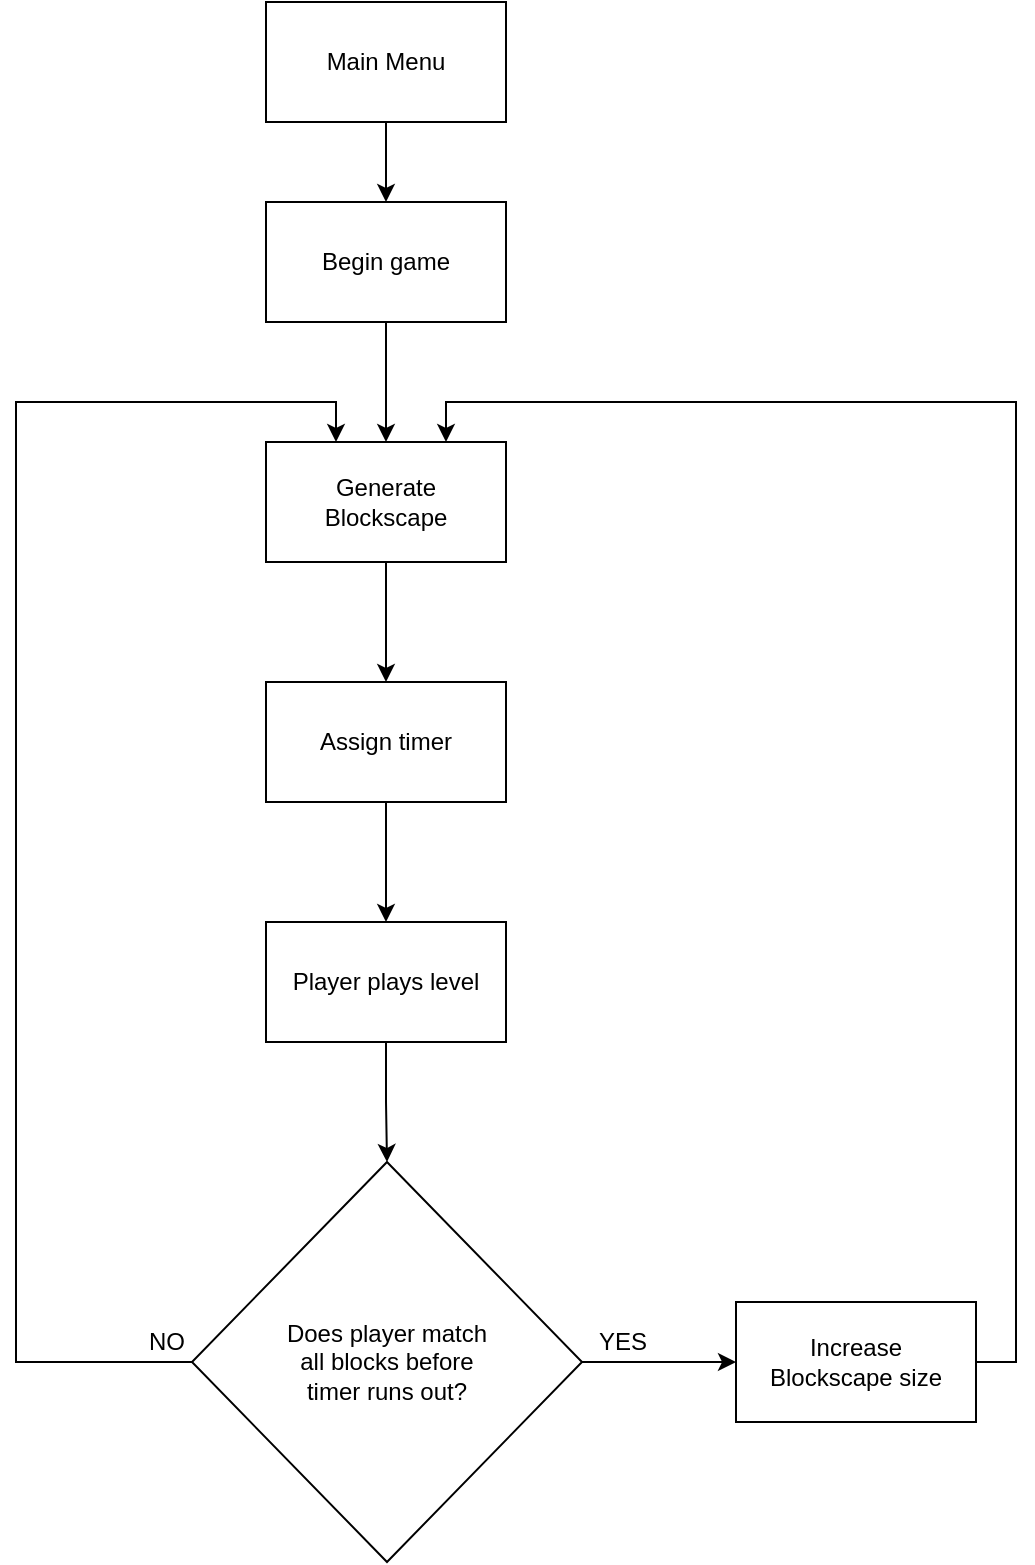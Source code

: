 <mxfile version="15.4.0" type="device"><diagram id="TTpHgTBw8HCxhnDDCtUN" name="Page-1"><mxGraphModel dx="893" dy="793" grid="1" gridSize="10" guides="1" tooltips="1" connect="1" arrows="1" fold="1" page="1" pageScale="1" pageWidth="850" pageHeight="1100" math="0" shadow="0"><root><mxCell id="0"/><mxCell id="1" parent="0"/><mxCell id="2EtratBXqXgW45YDMN8r-12" style="edgeStyle=orthogonalEdgeStyle;rounded=0;orthogonalLoop=1;jettySize=auto;html=1;exitX=0.5;exitY=1;exitDx=0;exitDy=0;entryX=0.5;entryY=0;entryDx=0;entryDy=0;" edge="1" parent="1" source="2EtratBXqXgW45YDMN8r-1" target="2EtratBXqXgW45YDMN8r-2"><mxGeometry relative="1" as="geometry"/></mxCell><mxCell id="2EtratBXqXgW45YDMN8r-1" value="Generate &lt;br&gt;Blockscape" style="rounded=0;whiteSpace=wrap;html=1;" vertex="1" parent="1"><mxGeometry x="325" y="260" width="120" height="60" as="geometry"/></mxCell><mxCell id="2EtratBXqXgW45YDMN8r-11" style="edgeStyle=orthogonalEdgeStyle;rounded=0;orthogonalLoop=1;jettySize=auto;html=1;exitX=0.5;exitY=1;exitDx=0;exitDy=0;entryX=0.5;entryY=0;entryDx=0;entryDy=0;" edge="1" parent="1" source="2EtratBXqXgW45YDMN8r-2" target="2EtratBXqXgW45YDMN8r-3"><mxGeometry relative="1" as="geometry"/></mxCell><mxCell id="2EtratBXqXgW45YDMN8r-2" value="Assign timer" style="rounded=0;whiteSpace=wrap;html=1;" vertex="1" parent="1"><mxGeometry x="325" y="380" width="120" height="60" as="geometry"/></mxCell><mxCell id="2EtratBXqXgW45YDMN8r-10" style="edgeStyle=orthogonalEdgeStyle;rounded=0;orthogonalLoop=1;jettySize=auto;html=1;exitX=0.5;exitY=1;exitDx=0;exitDy=0;entryX=0.5;entryY=0;entryDx=0;entryDy=0;" edge="1" parent="1" source="2EtratBXqXgW45YDMN8r-3" target="2EtratBXqXgW45YDMN8r-5"><mxGeometry relative="1" as="geometry"/></mxCell><mxCell id="2EtratBXqXgW45YDMN8r-3" value="Player plays level" style="rounded=0;whiteSpace=wrap;html=1;" vertex="1" parent="1"><mxGeometry x="325" y="500" width="120" height="60" as="geometry"/></mxCell><mxCell id="2EtratBXqXgW45YDMN8r-9" style="edgeStyle=orthogonalEdgeStyle;rounded=0;orthogonalLoop=1;jettySize=auto;html=1;exitX=1;exitY=0.5;exitDx=0;exitDy=0;entryX=0;entryY=0.5;entryDx=0;entryDy=0;" edge="1" parent="1" source="2EtratBXqXgW45YDMN8r-5" target="2EtratBXqXgW45YDMN8r-7"><mxGeometry relative="1" as="geometry"/></mxCell><mxCell id="2EtratBXqXgW45YDMN8r-13" style="edgeStyle=orthogonalEdgeStyle;rounded=0;orthogonalLoop=1;jettySize=auto;html=1;exitX=0;exitY=0.5;exitDx=0;exitDy=0;" edge="1" parent="1" source="2EtratBXqXgW45YDMN8r-5"><mxGeometry relative="1" as="geometry"><mxPoint x="360" y="260" as="targetPoint"/><Array as="points"><mxPoint x="200" y="720"/><mxPoint x="200" y="240"/><mxPoint x="360" y="240"/></Array></mxGeometry></mxCell><mxCell id="2EtratBXqXgW45YDMN8r-5" value="Does player match &lt;br&gt;all blocks before &lt;br&gt;timer runs out?" style="rhombus;whiteSpace=wrap;html=1;" vertex="1" parent="1"><mxGeometry x="288" y="620" width="195" height="200" as="geometry"/></mxCell><mxCell id="2EtratBXqXgW45YDMN8r-14" style="edgeStyle=orthogonalEdgeStyle;rounded=0;orthogonalLoop=1;jettySize=auto;html=1;exitX=1;exitY=0.5;exitDx=0;exitDy=0;entryX=0.75;entryY=0;entryDx=0;entryDy=0;" edge="1" parent="1" source="2EtratBXqXgW45YDMN8r-7" target="2EtratBXqXgW45YDMN8r-1"><mxGeometry relative="1" as="geometry"/></mxCell><mxCell id="2EtratBXqXgW45YDMN8r-7" value="Increase &lt;br&gt;Blockscape size" style="rounded=0;whiteSpace=wrap;html=1;" vertex="1" parent="1"><mxGeometry x="560" y="690" width="120" height="60" as="geometry"/></mxCell><mxCell id="2EtratBXqXgW45YDMN8r-15" value="NO" style="text;html=1;align=center;verticalAlign=middle;resizable=0;points=[];autosize=1;strokeColor=none;fillColor=none;" vertex="1" parent="1"><mxGeometry x="260" y="700" width="30" height="20" as="geometry"/></mxCell><mxCell id="2EtratBXqXgW45YDMN8r-16" value="YES" style="text;html=1;align=center;verticalAlign=middle;resizable=0;points=[];autosize=1;strokeColor=none;fillColor=none;" vertex="1" parent="1"><mxGeometry x="483" y="700" width="40" height="20" as="geometry"/></mxCell><mxCell id="2EtratBXqXgW45YDMN8r-20" style="edgeStyle=orthogonalEdgeStyle;rounded=0;orthogonalLoop=1;jettySize=auto;html=1;exitX=0.5;exitY=1;exitDx=0;exitDy=0;entryX=0.5;entryY=0;entryDx=0;entryDy=0;" edge="1" parent="1" source="2EtratBXqXgW45YDMN8r-17" target="2EtratBXqXgW45YDMN8r-18"><mxGeometry relative="1" as="geometry"/></mxCell><mxCell id="2EtratBXqXgW45YDMN8r-17" value="Main Menu" style="rounded=0;whiteSpace=wrap;html=1;" vertex="1" parent="1"><mxGeometry x="325" y="40" width="120" height="60" as="geometry"/></mxCell><mxCell id="2EtratBXqXgW45YDMN8r-19" style="edgeStyle=orthogonalEdgeStyle;rounded=0;orthogonalLoop=1;jettySize=auto;html=1;exitX=0.5;exitY=1;exitDx=0;exitDy=0;entryX=0.5;entryY=0;entryDx=0;entryDy=0;" edge="1" parent="1" source="2EtratBXqXgW45YDMN8r-18" target="2EtratBXqXgW45YDMN8r-1"><mxGeometry relative="1" as="geometry"/></mxCell><mxCell id="2EtratBXqXgW45YDMN8r-18" value="Begin game" style="rounded=0;whiteSpace=wrap;html=1;" vertex="1" parent="1"><mxGeometry x="325" y="140" width="120" height="60" as="geometry"/></mxCell></root></mxGraphModel></diagram></mxfile>